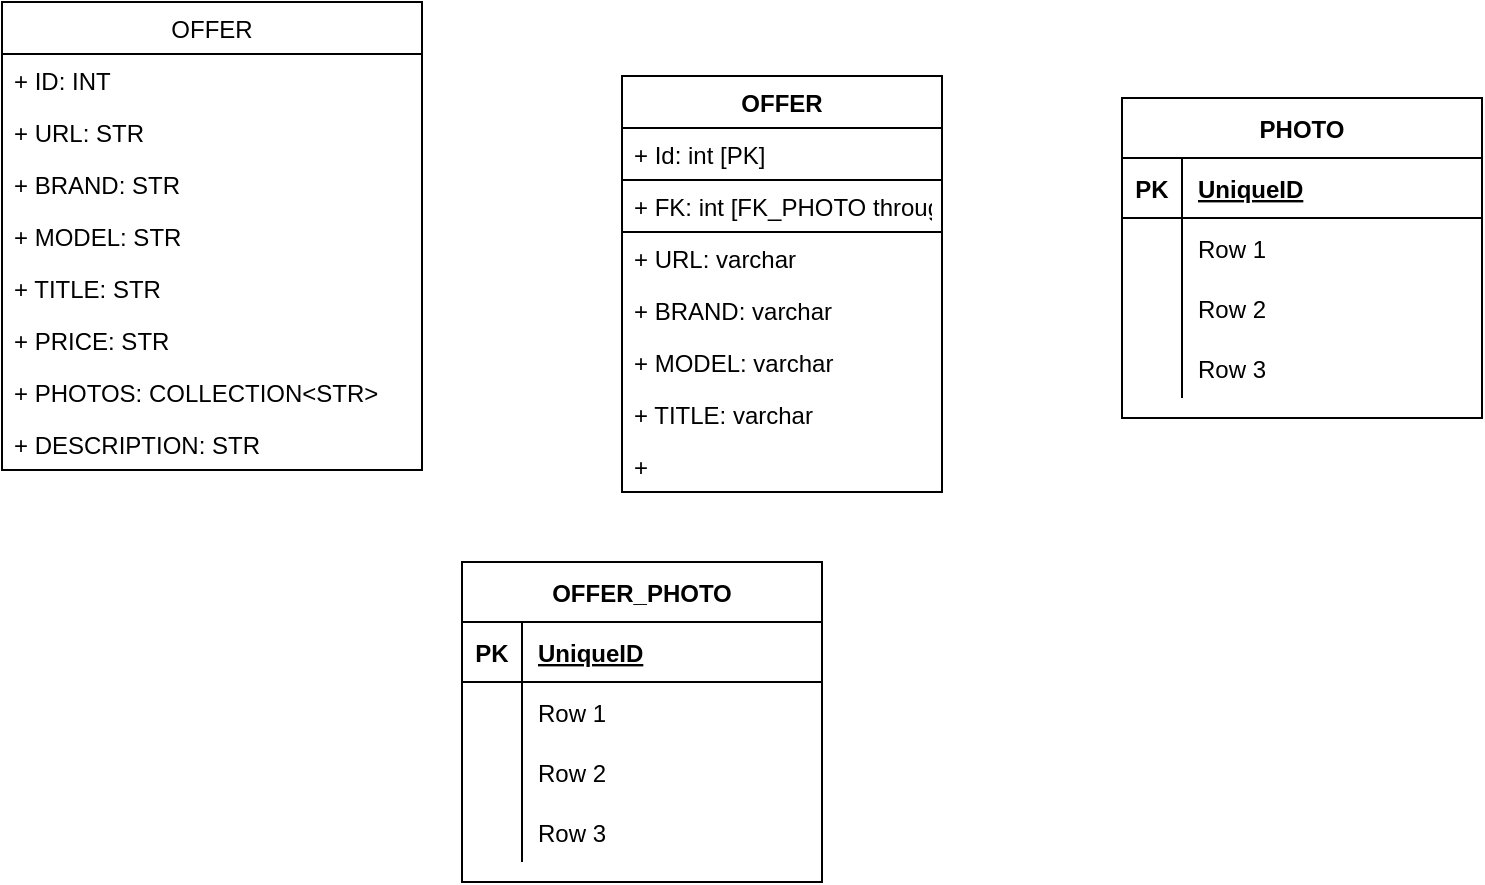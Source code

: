 <mxfile version="14.1.4" type="github"><diagram id="26IhLPuL8zWspD4u7b_o" name="Page-1"><mxGraphModel dx="1422" dy="831" grid="1" gridSize="10" guides="1" tooltips="1" connect="1" arrows="1" fold="1" page="1" pageScale="1" pageWidth="827" pageHeight="1169" math="0" shadow="0"><root><mxCell id="0"/><mxCell id="1" parent="0"/><mxCell id="PKhUflD0c0ka5kPyzg1w-19" value="OFFER" style="swimlane;fontStyle=0;childLayout=stackLayout;horizontal=1;startSize=26;fillColor=none;horizontalStack=0;resizeParent=1;resizeParentMax=0;resizeLast=0;collapsible=1;marginBottom=0;" vertex="1" parent="1"><mxGeometry x="20" y="30" width="210" height="234" as="geometry"/></mxCell><mxCell id="PKhUflD0c0ka5kPyzg1w-20" value="+ ID: INT" style="text;strokeColor=none;fillColor=none;align=left;verticalAlign=top;spacingLeft=4;spacingRight=4;overflow=hidden;rotatable=0;points=[[0,0.5],[1,0.5]];portConstraint=eastwest;" vertex="1" parent="PKhUflD0c0ka5kPyzg1w-19"><mxGeometry y="26" width="210" height="26" as="geometry"/></mxCell><mxCell id="PKhUflD0c0ka5kPyzg1w-21" value="+ URL: STR" style="text;strokeColor=none;fillColor=none;align=left;verticalAlign=top;spacingLeft=4;spacingRight=4;overflow=hidden;rotatable=0;points=[[0,0.5],[1,0.5]];portConstraint=eastwest;" vertex="1" parent="PKhUflD0c0ka5kPyzg1w-19"><mxGeometry y="52" width="210" height="26" as="geometry"/></mxCell><mxCell id="PKhUflD0c0ka5kPyzg1w-24" value="+ BRAND: STR&#xA;" style="text;strokeColor=none;fillColor=none;align=left;verticalAlign=top;spacingLeft=4;spacingRight=4;overflow=hidden;rotatable=0;points=[[0,0.5],[1,0.5]];portConstraint=eastwest;" vertex="1" parent="PKhUflD0c0ka5kPyzg1w-19"><mxGeometry y="78" width="210" height="26" as="geometry"/></mxCell><mxCell id="PKhUflD0c0ka5kPyzg1w-22" value="+ MODEL: STR&#xA;" style="text;strokeColor=none;fillColor=none;align=left;verticalAlign=top;spacingLeft=4;spacingRight=4;overflow=hidden;rotatable=0;points=[[0,0.5],[1,0.5]];portConstraint=eastwest;" vertex="1" parent="PKhUflD0c0ka5kPyzg1w-19"><mxGeometry y="104" width="210" height="26" as="geometry"/></mxCell><mxCell id="PKhUflD0c0ka5kPyzg1w-25" value="+ TITLE: STR&#xA;" style="text;strokeColor=none;fillColor=none;align=left;verticalAlign=top;spacingLeft=4;spacingRight=4;overflow=hidden;rotatable=0;points=[[0,0.5],[1,0.5]];portConstraint=eastwest;" vertex="1" parent="PKhUflD0c0ka5kPyzg1w-19"><mxGeometry y="130" width="210" height="26" as="geometry"/></mxCell><mxCell id="PKhUflD0c0ka5kPyzg1w-26" value="+ PRICE: STR&#xA;" style="text;strokeColor=none;fillColor=none;align=left;verticalAlign=top;spacingLeft=4;spacingRight=4;overflow=hidden;rotatable=0;points=[[0,0.5],[1,0.5]];portConstraint=eastwest;" vertex="1" parent="PKhUflD0c0ka5kPyzg1w-19"><mxGeometry y="156" width="210" height="26" as="geometry"/></mxCell><mxCell id="PKhUflD0c0ka5kPyzg1w-27" value="+ PHOTOS: COLLECTION&lt;STR&gt;&#xA;" style="text;strokeColor=none;fillColor=none;align=left;verticalAlign=top;spacingLeft=4;spacingRight=4;overflow=hidden;rotatable=0;points=[[0,0.5],[1,0.5]];portConstraint=eastwest;" vertex="1" parent="PKhUflD0c0ka5kPyzg1w-19"><mxGeometry y="182" width="210" height="26" as="geometry"/></mxCell><mxCell id="PKhUflD0c0ka5kPyzg1w-28" value="+ DESCRIPTION: STR&#xA;" style="text;strokeColor=none;fillColor=none;align=left;verticalAlign=top;spacingLeft=4;spacingRight=4;overflow=hidden;rotatable=0;points=[[0,0.5],[1,0.5]];portConstraint=eastwest;" vertex="1" parent="PKhUflD0c0ka5kPyzg1w-19"><mxGeometry y="208" width="210" height="26" as="geometry"/></mxCell><mxCell id="PKhUflD0c0ka5kPyzg1w-29" value="PHOTO" style="shape=table;startSize=30;container=1;collapsible=1;childLayout=tableLayout;fixedRows=1;rowLines=0;fontStyle=1;align=center;resizeLast=1;" vertex="1" parent="1"><mxGeometry x="580" y="78" width="180" height="160" as="geometry"/></mxCell><mxCell id="PKhUflD0c0ka5kPyzg1w-30" value="" style="shape=partialRectangle;collapsible=0;dropTarget=0;pointerEvents=0;fillColor=none;top=0;left=0;bottom=1;right=0;points=[[0,0.5],[1,0.5]];portConstraint=eastwest;" vertex="1" parent="PKhUflD0c0ka5kPyzg1w-29"><mxGeometry y="30" width="180" height="30" as="geometry"/></mxCell><mxCell id="PKhUflD0c0ka5kPyzg1w-31" value="PK" style="shape=partialRectangle;connectable=0;fillColor=none;top=0;left=0;bottom=0;right=0;fontStyle=1;overflow=hidden;" vertex="1" parent="PKhUflD0c0ka5kPyzg1w-30"><mxGeometry width="30" height="30" as="geometry"/></mxCell><mxCell id="PKhUflD0c0ka5kPyzg1w-32" value="UniqueID" style="shape=partialRectangle;connectable=0;fillColor=none;top=0;left=0;bottom=0;right=0;align=left;spacingLeft=6;fontStyle=5;overflow=hidden;" vertex="1" parent="PKhUflD0c0ka5kPyzg1w-30"><mxGeometry x="30" width="150" height="30" as="geometry"/></mxCell><mxCell id="PKhUflD0c0ka5kPyzg1w-33" value="" style="shape=partialRectangle;collapsible=0;dropTarget=0;pointerEvents=0;fillColor=none;top=0;left=0;bottom=0;right=0;points=[[0,0.5],[1,0.5]];portConstraint=eastwest;" vertex="1" parent="PKhUflD0c0ka5kPyzg1w-29"><mxGeometry y="60" width="180" height="30" as="geometry"/></mxCell><mxCell id="PKhUflD0c0ka5kPyzg1w-34" value="" style="shape=partialRectangle;connectable=0;fillColor=none;top=0;left=0;bottom=0;right=0;editable=1;overflow=hidden;" vertex="1" parent="PKhUflD0c0ka5kPyzg1w-33"><mxGeometry width="30" height="30" as="geometry"/></mxCell><mxCell id="PKhUflD0c0ka5kPyzg1w-35" value="Row 1" style="shape=partialRectangle;connectable=0;fillColor=none;top=0;left=0;bottom=0;right=0;align=left;spacingLeft=6;overflow=hidden;" vertex="1" parent="PKhUflD0c0ka5kPyzg1w-33"><mxGeometry x="30" width="150" height="30" as="geometry"/></mxCell><mxCell id="PKhUflD0c0ka5kPyzg1w-36" value="" style="shape=partialRectangle;collapsible=0;dropTarget=0;pointerEvents=0;fillColor=none;top=0;left=0;bottom=0;right=0;points=[[0,0.5],[1,0.5]];portConstraint=eastwest;" vertex="1" parent="PKhUflD0c0ka5kPyzg1w-29"><mxGeometry y="90" width="180" height="30" as="geometry"/></mxCell><mxCell id="PKhUflD0c0ka5kPyzg1w-37" value="" style="shape=partialRectangle;connectable=0;fillColor=none;top=0;left=0;bottom=0;right=0;editable=1;overflow=hidden;" vertex="1" parent="PKhUflD0c0ka5kPyzg1w-36"><mxGeometry width="30" height="30" as="geometry"/></mxCell><mxCell id="PKhUflD0c0ka5kPyzg1w-38" value="Row 2" style="shape=partialRectangle;connectable=0;fillColor=none;top=0;left=0;bottom=0;right=0;align=left;spacingLeft=6;overflow=hidden;" vertex="1" parent="PKhUflD0c0ka5kPyzg1w-36"><mxGeometry x="30" width="150" height="30" as="geometry"/></mxCell><mxCell id="PKhUflD0c0ka5kPyzg1w-39" value="" style="shape=partialRectangle;collapsible=0;dropTarget=0;pointerEvents=0;fillColor=none;top=0;left=0;bottom=0;right=0;points=[[0,0.5],[1,0.5]];portConstraint=eastwest;" vertex="1" parent="PKhUflD0c0ka5kPyzg1w-29"><mxGeometry y="120" width="180" height="30" as="geometry"/></mxCell><mxCell id="PKhUflD0c0ka5kPyzg1w-40" value="" style="shape=partialRectangle;connectable=0;fillColor=none;top=0;left=0;bottom=0;right=0;editable=1;overflow=hidden;" vertex="1" parent="PKhUflD0c0ka5kPyzg1w-39"><mxGeometry width="30" height="30" as="geometry"/></mxCell><mxCell id="PKhUflD0c0ka5kPyzg1w-41" value="Row 3" style="shape=partialRectangle;connectable=0;fillColor=none;top=0;left=0;bottom=0;right=0;align=left;spacingLeft=6;overflow=hidden;" vertex="1" parent="PKhUflD0c0ka5kPyzg1w-39"><mxGeometry x="30" width="150" height="30" as="geometry"/></mxCell><mxCell id="PKhUflD0c0ka5kPyzg1w-55" value="OFFER_PHOTO" style="shape=table;startSize=30;container=1;collapsible=1;childLayout=tableLayout;fixedRows=1;rowLines=0;fontStyle=1;align=center;resizeLast=1;" vertex="1" parent="1"><mxGeometry x="250" y="310" width="180" height="160" as="geometry"/></mxCell><mxCell id="PKhUflD0c0ka5kPyzg1w-56" value="" style="shape=partialRectangle;collapsible=0;dropTarget=0;pointerEvents=0;fillColor=none;top=0;left=0;bottom=1;right=0;points=[[0,0.5],[1,0.5]];portConstraint=eastwest;" vertex="1" parent="PKhUflD0c0ka5kPyzg1w-55"><mxGeometry y="30" width="180" height="30" as="geometry"/></mxCell><mxCell id="PKhUflD0c0ka5kPyzg1w-57" value="PK" style="shape=partialRectangle;connectable=0;fillColor=none;top=0;left=0;bottom=0;right=0;fontStyle=1;overflow=hidden;" vertex="1" parent="PKhUflD0c0ka5kPyzg1w-56"><mxGeometry width="30" height="30" as="geometry"/></mxCell><mxCell id="PKhUflD0c0ka5kPyzg1w-58" value="UniqueID" style="shape=partialRectangle;connectable=0;fillColor=none;top=0;left=0;bottom=0;right=0;align=left;spacingLeft=6;fontStyle=5;overflow=hidden;" vertex="1" parent="PKhUflD0c0ka5kPyzg1w-56"><mxGeometry x="30" width="150" height="30" as="geometry"/></mxCell><mxCell id="PKhUflD0c0ka5kPyzg1w-59" value="" style="shape=partialRectangle;collapsible=0;dropTarget=0;pointerEvents=0;fillColor=none;top=0;left=0;bottom=0;right=0;points=[[0,0.5],[1,0.5]];portConstraint=eastwest;" vertex="1" parent="PKhUflD0c0ka5kPyzg1w-55"><mxGeometry y="60" width="180" height="30" as="geometry"/></mxCell><mxCell id="PKhUflD0c0ka5kPyzg1w-60" value="" style="shape=partialRectangle;connectable=0;fillColor=none;top=0;left=0;bottom=0;right=0;editable=1;overflow=hidden;" vertex="1" parent="PKhUflD0c0ka5kPyzg1w-59"><mxGeometry width="30" height="30" as="geometry"/></mxCell><mxCell id="PKhUflD0c0ka5kPyzg1w-61" value="Row 1" style="shape=partialRectangle;connectable=0;fillColor=none;top=0;left=0;bottom=0;right=0;align=left;spacingLeft=6;overflow=hidden;" vertex="1" parent="PKhUflD0c0ka5kPyzg1w-59"><mxGeometry x="30" width="150" height="30" as="geometry"/></mxCell><mxCell id="PKhUflD0c0ka5kPyzg1w-62" value="" style="shape=partialRectangle;collapsible=0;dropTarget=0;pointerEvents=0;fillColor=none;top=0;left=0;bottom=0;right=0;points=[[0,0.5],[1,0.5]];portConstraint=eastwest;" vertex="1" parent="PKhUflD0c0ka5kPyzg1w-55"><mxGeometry y="90" width="180" height="30" as="geometry"/></mxCell><mxCell id="PKhUflD0c0ka5kPyzg1w-63" value="" style="shape=partialRectangle;connectable=0;fillColor=none;top=0;left=0;bottom=0;right=0;editable=1;overflow=hidden;" vertex="1" parent="PKhUflD0c0ka5kPyzg1w-62"><mxGeometry width="30" height="30" as="geometry"/></mxCell><mxCell id="PKhUflD0c0ka5kPyzg1w-64" value="Row 2" style="shape=partialRectangle;connectable=0;fillColor=none;top=0;left=0;bottom=0;right=0;align=left;spacingLeft=6;overflow=hidden;" vertex="1" parent="PKhUflD0c0ka5kPyzg1w-62"><mxGeometry x="30" width="150" height="30" as="geometry"/></mxCell><mxCell id="PKhUflD0c0ka5kPyzg1w-65" value="" style="shape=partialRectangle;collapsible=0;dropTarget=0;pointerEvents=0;fillColor=none;top=0;left=0;bottom=0;right=0;points=[[0,0.5],[1,0.5]];portConstraint=eastwest;" vertex="1" parent="PKhUflD0c0ka5kPyzg1w-55"><mxGeometry y="120" width="180" height="30" as="geometry"/></mxCell><mxCell id="PKhUflD0c0ka5kPyzg1w-66" value="" style="shape=partialRectangle;connectable=0;fillColor=none;top=0;left=0;bottom=0;right=0;editable=1;overflow=hidden;" vertex="1" parent="PKhUflD0c0ka5kPyzg1w-65"><mxGeometry width="30" height="30" as="geometry"/></mxCell><mxCell id="PKhUflD0c0ka5kPyzg1w-67" value="Row 3" style="shape=partialRectangle;connectable=0;fillColor=none;top=0;left=0;bottom=0;right=0;align=left;spacingLeft=6;overflow=hidden;" vertex="1" parent="PKhUflD0c0ka5kPyzg1w-65"><mxGeometry x="30" width="150" height="30" as="geometry"/></mxCell><mxCell id="PKhUflD0c0ka5kPyzg1w-68" value="OFFER" style="swimlane;fontStyle=1;align=center;verticalAlign=top;childLayout=stackLayout;horizontal=1;startSize=26;horizontalStack=0;resizeParent=1;resizeParentMax=0;resizeLast=0;collapsible=1;marginBottom=0;" vertex="1" parent="1"><mxGeometry x="330" y="67" width="160" height="208" as="geometry"/></mxCell><mxCell id="PKhUflD0c0ka5kPyzg1w-69" value="+ Id: int [PK]" style="text;align=left;verticalAlign=top;spacingLeft=4;spacingRight=4;overflow=hidden;rotatable=0;points=[[0,0.5],[1,0.5]];portConstraint=eastwest;strokeColor=#000000;strokeWidth=1;" vertex="1" parent="PKhUflD0c0ka5kPyzg1w-68"><mxGeometry y="26" width="160" height="26" as="geometry"/></mxCell><mxCell id="PKhUflD0c0ka5kPyzg1w-75" value="+ FK: int [FK_PHOTO through OFFER_PHOTO]" style="text;align=left;verticalAlign=top;spacingLeft=4;spacingRight=4;overflow=hidden;rotatable=0;points=[[0,0.5],[1,0.5]];portConstraint=eastwest;strokeColor=#000000;strokeWidth=1;" vertex="1" parent="PKhUflD0c0ka5kPyzg1w-68"><mxGeometry y="52" width="160" height="26" as="geometry"/></mxCell><mxCell id="PKhUflD0c0ka5kPyzg1w-70" value="+ URL: varchar" style="text;strokeColor=none;fillColor=none;align=left;verticalAlign=top;spacingLeft=4;spacingRight=4;overflow=hidden;rotatable=0;points=[[0,0.5],[1,0.5]];portConstraint=eastwest;" vertex="1" parent="PKhUflD0c0ka5kPyzg1w-68"><mxGeometry y="78" width="160" height="26" as="geometry"/></mxCell><mxCell id="PKhUflD0c0ka5kPyzg1w-71" value="+ BRAND: varchar&#xA;" style="text;strokeColor=none;fillColor=none;align=left;verticalAlign=top;spacingLeft=4;spacingRight=4;overflow=hidden;rotatable=0;points=[[0,0.5],[1,0.5]];portConstraint=eastwest;" vertex="1" parent="PKhUflD0c0ka5kPyzg1w-68"><mxGeometry y="104" width="160" height="26" as="geometry"/></mxCell><mxCell id="PKhUflD0c0ka5kPyzg1w-72" value="+ MODEL: varchar&#xA;" style="text;strokeColor=none;fillColor=none;align=left;verticalAlign=top;spacingLeft=4;spacingRight=4;overflow=hidden;rotatable=0;points=[[0,0.5],[1,0.5]];portConstraint=eastwest;" vertex="1" parent="PKhUflD0c0ka5kPyzg1w-68"><mxGeometry y="130" width="160" height="26" as="geometry"/></mxCell><mxCell id="PKhUflD0c0ka5kPyzg1w-73" value="+ TITLE: varchar&#xA;" style="text;strokeColor=none;fillColor=none;align=left;verticalAlign=top;spacingLeft=4;spacingRight=4;overflow=hidden;rotatable=0;points=[[0,0.5],[1,0.5]];portConstraint=eastwest;" vertex="1" parent="PKhUflD0c0ka5kPyzg1w-68"><mxGeometry y="156" width="160" height="26" as="geometry"/></mxCell><mxCell id="PKhUflD0c0ka5kPyzg1w-74" value="+ &#xA;" style="text;strokeColor=none;fillColor=none;align=left;verticalAlign=top;spacingLeft=4;spacingRight=4;overflow=hidden;rotatable=0;points=[[0,0.5],[1,0.5]];portConstraint=eastwest;" vertex="1" parent="PKhUflD0c0ka5kPyzg1w-68"><mxGeometry y="182" width="160" height="26" as="geometry"/></mxCell></root></mxGraphModel></diagram></mxfile>